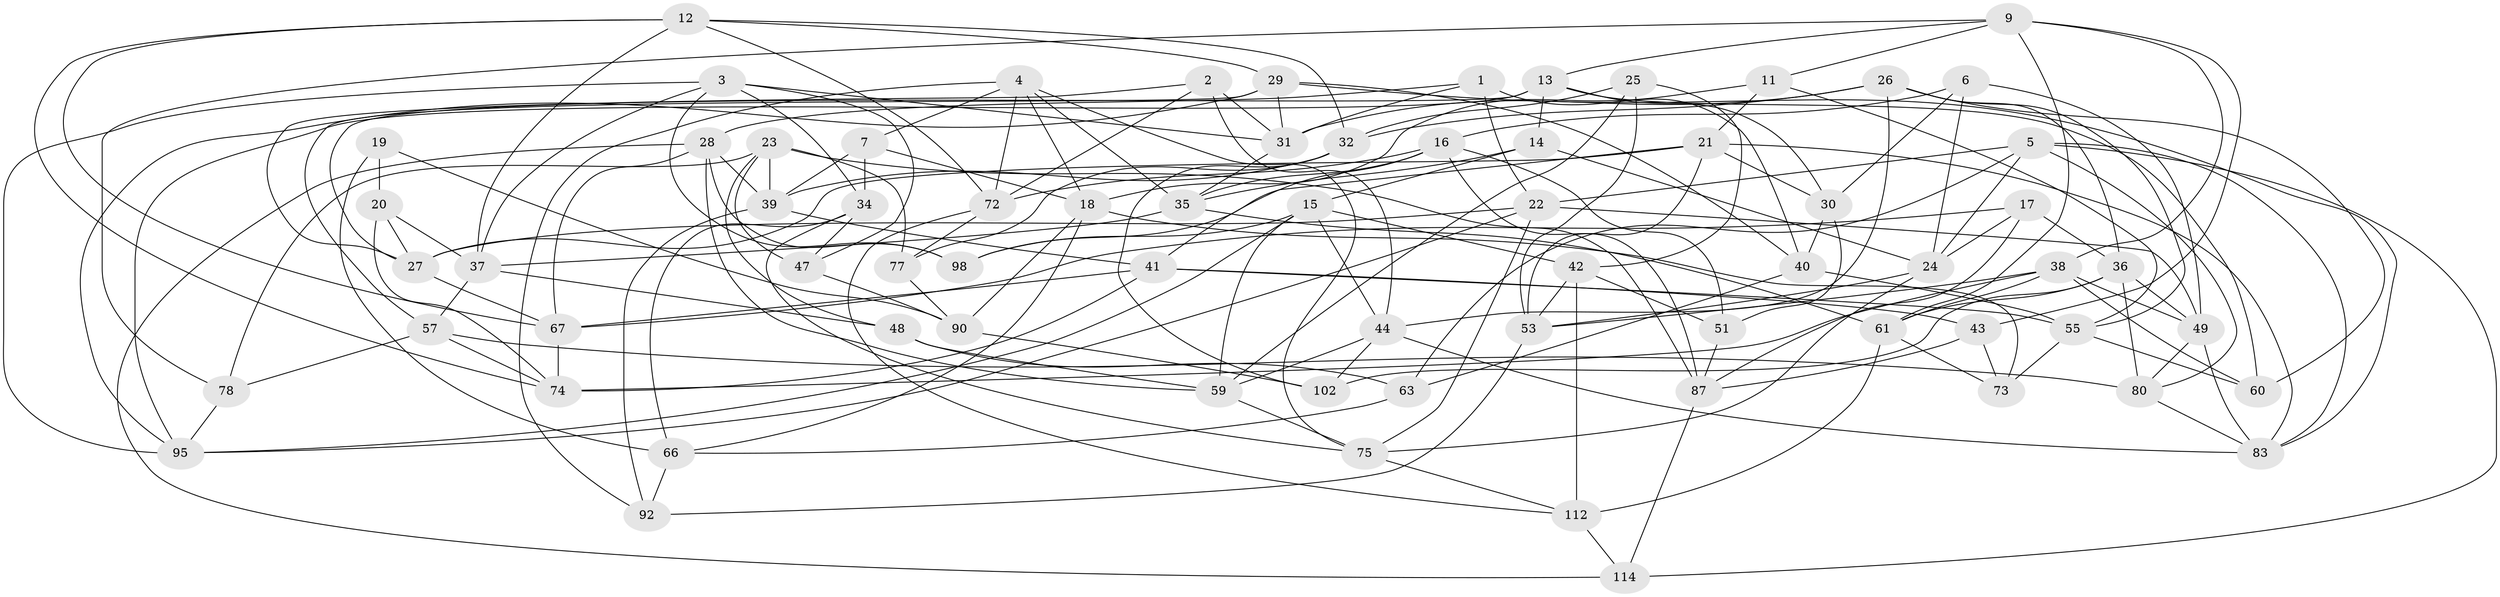 // original degree distribution, {4: 1.0}
// Generated by graph-tools (version 1.1) at 2025/42/03/06/25 10:42:24]
// undirected, 70 vertices, 182 edges
graph export_dot {
graph [start="1"]
  node [color=gray90,style=filled];
  1;
  2;
  3 [super="+33"];
  4 [super="+8"];
  5 [super="+113"];
  6;
  7;
  9 [super="+10"];
  11;
  12 [super="+109"];
  13 [super="+117"];
  14;
  15 [super="+91"];
  16 [super="+110"];
  17;
  18 [super="+86"];
  19;
  20;
  21 [super="+62"];
  22 [super="+46"];
  23 [super="+105"];
  24 [super="+108"];
  25;
  26 [super="+69"];
  27 [super="+58"];
  28 [super="+52"];
  29 [super="+56"];
  30 [super="+45"];
  31 [super="+103"];
  32 [super="+68"];
  34 [super="+82"];
  35 [super="+99"];
  36 [super="+65"];
  37 [super="+106"];
  38 [super="+96"];
  39 [super="+50"];
  40 [super="+54"];
  41 [super="+107"];
  42 [super="+84"];
  43;
  44 [super="+88"];
  47;
  48;
  49 [super="+97"];
  51;
  53 [super="+70"];
  55 [super="+85"];
  57 [super="+79"];
  59 [super="+71"];
  60;
  61 [super="+64"];
  63;
  66 [super="+100"];
  67 [super="+89"];
  72 [super="+94"];
  73;
  74 [super="+81"];
  75 [super="+76"];
  77;
  78;
  80 [super="+93"];
  83 [super="+101"];
  87 [super="+104"];
  90 [super="+116"];
  92;
  95 [super="+111"];
  98;
  102;
  112 [super="+115"];
  114;
  1 -- 28;
  1 -- 31;
  1 -- 40;
  1 -- 22;
  2 -- 44;
  2 -- 31;
  2 -- 27;
  2 -- 72;
  3 -- 47;
  3 -- 34;
  3 -- 31;
  3 -- 98;
  3 -- 37;
  3 -- 95;
  4 -- 35;
  4 -- 72;
  4 -- 92;
  4 -- 7;
  4 -- 75;
  4 -- 18;
  5 -- 114;
  5 -- 63;
  5 -- 80;
  5 -- 83;
  5 -- 24;
  5 -- 22;
  6 -- 24;
  6 -- 30;
  6 -- 49;
  6 -- 16;
  7 -- 34;
  7 -- 39;
  7 -- 18;
  9 -- 11;
  9 -- 61;
  9 -- 43;
  9 -- 13;
  9 -- 78;
  9 -- 38;
  11 -- 21;
  11 -- 55;
  11 -- 18;
  12 -- 72;
  12 -- 37;
  12 -- 32;
  12 -- 67;
  12 -- 74;
  12 -- 29;
  13 -- 60;
  13 -- 30;
  13 -- 27;
  13 -- 14;
  13 -- 95;
  14 -- 24;
  14 -- 15;
  14 -- 35;
  15 -- 44;
  15 -- 59;
  15 -- 95;
  15 -- 42;
  15 -- 98;
  16 -- 51;
  16 -- 87;
  16 -- 41;
  16 -- 35;
  16 -- 72;
  17 -- 36;
  17 -- 67;
  17 -- 24;
  17 -- 87;
  18 -- 90;
  18 -- 66;
  18 -- 73;
  19 -- 20;
  19 -- 90 [weight=2];
  19 -- 66;
  20 -- 74;
  20 -- 27;
  20 -- 37;
  21 -- 83;
  21 -- 53;
  21 -- 98;
  21 -- 27;
  21 -- 30;
  22 -- 49;
  22 -- 75;
  22 -- 27;
  22 -- 95;
  23 -- 87;
  23 -- 47;
  23 -- 39;
  23 -- 48;
  23 -- 77;
  23 -- 78;
  24 -- 53;
  24 -- 75;
  25 -- 53;
  25 -- 59;
  25 -- 42;
  25 -- 32;
  26 -- 60;
  26 -- 36;
  26 -- 31;
  26 -- 44;
  26 -- 55;
  26 -- 32;
  27 -- 67;
  28 -- 59;
  28 -- 98;
  28 -- 114;
  28 -- 67;
  28 -- 39;
  29 -- 40;
  29 -- 95;
  29 -- 57;
  29 -- 31;
  29 -- 83;
  30 -- 40 [weight=2];
  30 -- 51;
  31 -- 35;
  32 -- 77;
  32 -- 39;
  32 -- 102;
  34 -- 47;
  34 -- 66 [weight=2];
  34 -- 75;
  35 -- 61;
  35 -- 37;
  36 -- 49;
  36 -- 102;
  36 -- 61;
  36 -- 80;
  37 -- 48;
  37 -- 57;
  38 -- 60;
  38 -- 61;
  38 -- 74;
  38 -- 53;
  38 -- 49;
  39 -- 41;
  39 -- 92;
  40 -- 63;
  40 -- 55;
  41 -- 43;
  41 -- 55;
  41 -- 74;
  41 -- 67;
  42 -- 112 [weight=2];
  42 -- 53;
  42 -- 51;
  43 -- 87;
  43 -- 73;
  44 -- 102;
  44 -- 59;
  44 -- 83;
  47 -- 90;
  48 -- 63;
  48 -- 59;
  49 -- 80;
  49 -- 83;
  51 -- 87;
  53 -- 92;
  55 -- 73;
  55 -- 60;
  57 -- 80 [weight=2];
  57 -- 78;
  57 -- 74;
  59 -- 75;
  61 -- 112;
  61 -- 73;
  63 -- 66;
  66 -- 92;
  67 -- 74;
  72 -- 77;
  72 -- 112;
  75 -- 112;
  77 -- 90;
  78 -- 95;
  80 -- 83;
  87 -- 114;
  90 -- 102;
  112 -- 114;
}
